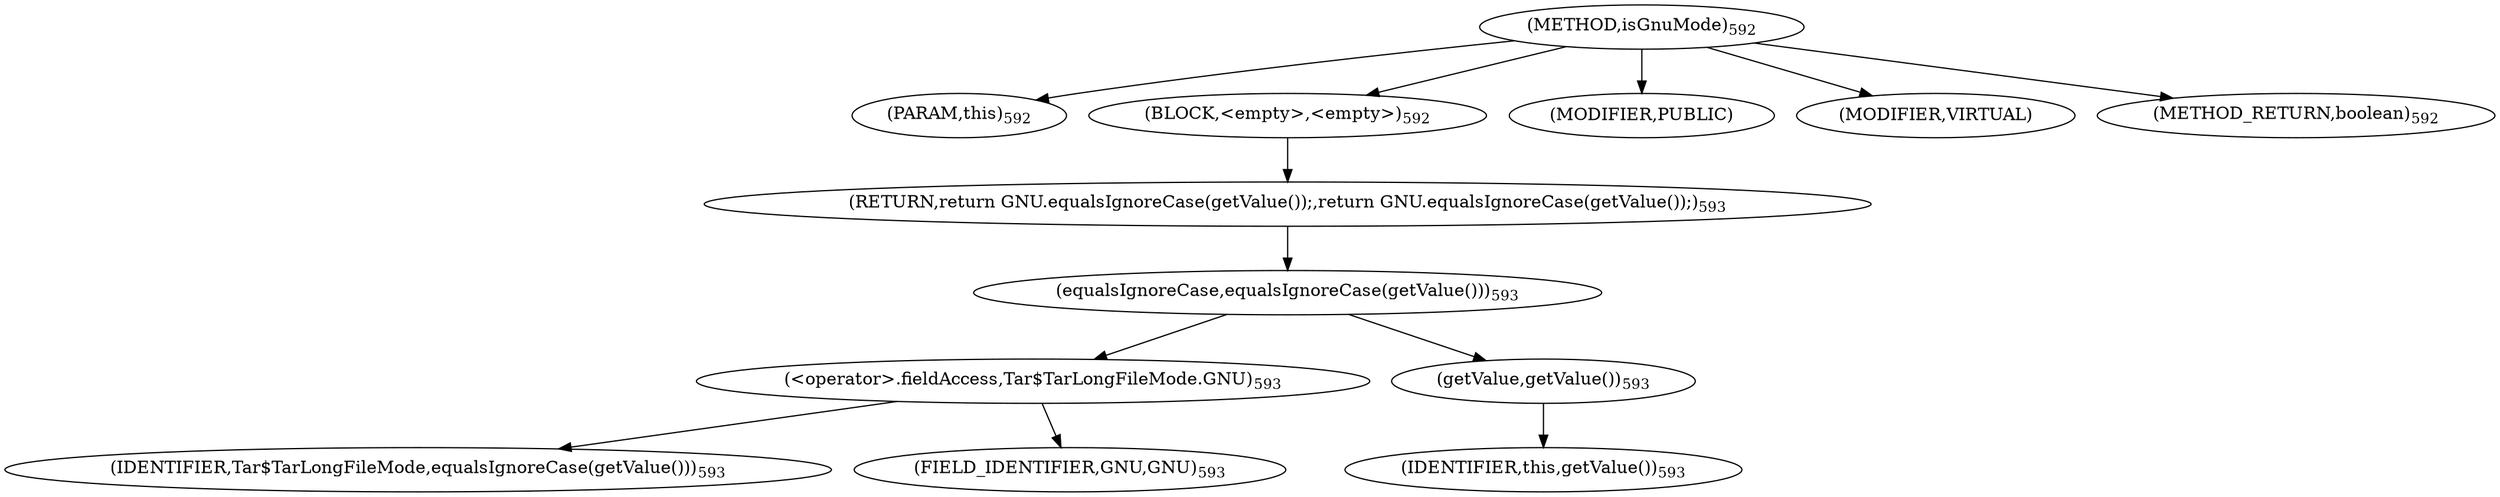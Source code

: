 digraph "isGnuMode" {  
"1354" [label = <(METHOD,isGnuMode)<SUB>592</SUB>> ]
"83" [label = <(PARAM,this)<SUB>592</SUB>> ]
"1355" [label = <(BLOCK,&lt;empty&gt;,&lt;empty&gt;)<SUB>592</SUB>> ]
"1356" [label = <(RETURN,return GNU.equalsIgnoreCase(getValue());,return GNU.equalsIgnoreCase(getValue());)<SUB>593</SUB>> ]
"1357" [label = <(equalsIgnoreCase,equalsIgnoreCase(getValue()))<SUB>593</SUB>> ]
"1358" [label = <(&lt;operator&gt;.fieldAccess,Tar$TarLongFileMode.GNU)<SUB>593</SUB>> ]
"1359" [label = <(IDENTIFIER,Tar$TarLongFileMode,equalsIgnoreCase(getValue()))<SUB>593</SUB>> ]
"1360" [label = <(FIELD_IDENTIFIER,GNU,GNU)<SUB>593</SUB>> ]
"1361" [label = <(getValue,getValue())<SUB>593</SUB>> ]
"82" [label = <(IDENTIFIER,this,getValue())<SUB>593</SUB>> ]
"1362" [label = <(MODIFIER,PUBLIC)> ]
"1363" [label = <(MODIFIER,VIRTUAL)> ]
"1364" [label = <(METHOD_RETURN,boolean)<SUB>592</SUB>> ]
  "1354" -> "83" 
  "1354" -> "1355" 
  "1354" -> "1362" 
  "1354" -> "1363" 
  "1354" -> "1364" 
  "1355" -> "1356" 
  "1356" -> "1357" 
  "1357" -> "1358" 
  "1357" -> "1361" 
  "1358" -> "1359" 
  "1358" -> "1360" 
  "1361" -> "82" 
}
